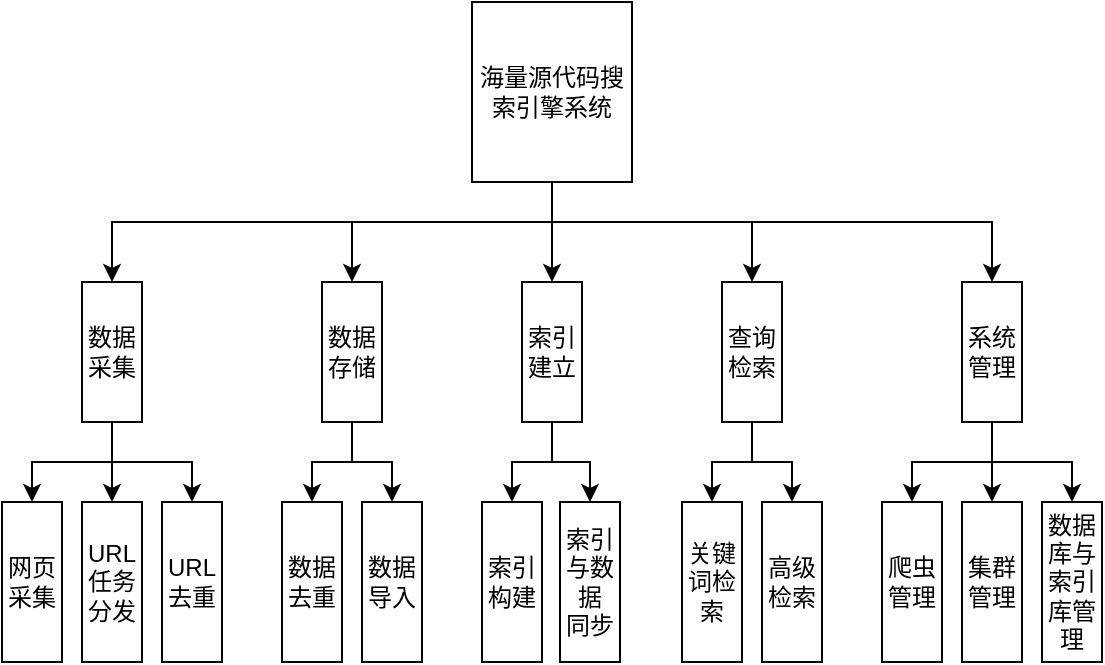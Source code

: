 <mxfile version="20.3.0" type="github">
  <diagram id="Qek8na-ewpHqfRSx6xFg" name="第 1 页">
    <mxGraphModel dx="1090" dy="455" grid="1" gridSize="10" guides="1" tooltips="1" connect="1" arrows="1" fold="1" page="1" pageScale="1" pageWidth="827" pageHeight="1169" math="0" shadow="0">
      <root>
        <mxCell id="0" />
        <mxCell id="1" parent="0" />
        <mxCell id="V_g7C5P6OYZNcfV3Ak9o-60" value="" style="edgeStyle=orthogonalEdgeStyle;rounded=0;orthogonalLoop=1;jettySize=auto;html=1;" edge="1" parent="1" source="V_g7C5P6OYZNcfV3Ak9o-1" target="V_g7C5P6OYZNcfV3Ak9o-4">
          <mxGeometry relative="1" as="geometry" />
        </mxCell>
        <mxCell id="V_g7C5P6OYZNcfV3Ak9o-1" value="海量源代码搜索引擎系统" style="rounded=0;whiteSpace=wrap;html=1;direction=east;" vertex="1" parent="1">
          <mxGeometry x="335" y="40" width="80" height="90" as="geometry" />
        </mxCell>
        <mxCell id="V_g7C5P6OYZNcfV3Ak9o-2" value="数据采集" style="rounded=0;whiteSpace=wrap;html=1;direction=south;" vertex="1" parent="1">
          <mxGeometry x="140" y="180" width="30" height="70" as="geometry" />
        </mxCell>
        <mxCell id="V_g7C5P6OYZNcfV3Ak9o-51" value="" style="edgeStyle=orthogonalEdgeStyle;rounded=0;orthogonalLoop=1;jettySize=auto;html=1;" edge="1" parent="1" source="V_g7C5P6OYZNcfV3Ak9o-3" target="V_g7C5P6OYZNcfV3Ak9o-11">
          <mxGeometry relative="1" as="geometry" />
        </mxCell>
        <mxCell id="V_g7C5P6OYZNcfV3Ak9o-3" value="数据存储" style="rounded=0;whiteSpace=wrap;html=1;direction=south;" vertex="1" parent="1">
          <mxGeometry x="260" y="180" width="30" height="70" as="geometry" />
        </mxCell>
        <mxCell id="V_g7C5P6OYZNcfV3Ak9o-53" value="" style="edgeStyle=orthogonalEdgeStyle;rounded=0;orthogonalLoop=1;jettySize=auto;html=1;" edge="1" parent="1" source="V_g7C5P6OYZNcfV3Ak9o-4" target="V_g7C5P6OYZNcfV3Ak9o-13">
          <mxGeometry relative="1" as="geometry" />
        </mxCell>
        <mxCell id="V_g7C5P6OYZNcfV3Ak9o-4" value="索引建立" style="rounded=0;whiteSpace=wrap;html=1;direction=south;" vertex="1" parent="1">
          <mxGeometry x="360" y="180" width="30" height="70" as="geometry" />
        </mxCell>
        <mxCell id="V_g7C5P6OYZNcfV3Ak9o-6" value="系统管理" style="rounded=0;whiteSpace=wrap;html=1;direction=south;" vertex="1" parent="1">
          <mxGeometry x="580" y="180" width="30" height="70" as="geometry" />
        </mxCell>
        <mxCell id="V_g7C5P6OYZNcfV3Ak9o-7" value="网页采集" style="rounded=0;whiteSpace=wrap;html=1;direction=south;" vertex="1" parent="1">
          <mxGeometry x="100" y="290" width="30" height="80" as="geometry" />
        </mxCell>
        <mxCell id="V_g7C5P6OYZNcfV3Ak9o-8" value="URL任务分发" style="rounded=0;whiteSpace=wrap;html=1;direction=south;" vertex="1" parent="1">
          <mxGeometry x="140" y="290" width="30" height="80" as="geometry" />
        </mxCell>
        <mxCell id="V_g7C5P6OYZNcfV3Ak9o-9" value="URL去重" style="rounded=0;whiteSpace=wrap;html=1;direction=south;" vertex="1" parent="1">
          <mxGeometry x="180" y="290" width="30" height="80" as="geometry" />
        </mxCell>
        <mxCell id="V_g7C5P6OYZNcfV3Ak9o-10" value="数据去重" style="rounded=0;whiteSpace=wrap;html=1;direction=south;" vertex="1" parent="1">
          <mxGeometry x="240" y="290" width="30" height="80" as="geometry" />
        </mxCell>
        <mxCell id="V_g7C5P6OYZNcfV3Ak9o-11" value="数据导入" style="rounded=0;whiteSpace=wrap;html=1;direction=south;" vertex="1" parent="1">
          <mxGeometry x="280" y="290" width="30" height="80" as="geometry" />
        </mxCell>
        <mxCell id="V_g7C5P6OYZNcfV3Ak9o-12" value="索引构建" style="rounded=0;whiteSpace=wrap;html=1;direction=south;" vertex="1" parent="1">
          <mxGeometry x="340" y="290" width="30" height="80" as="geometry" />
        </mxCell>
        <mxCell id="V_g7C5P6OYZNcfV3Ak9o-13" value="索引与数据&lt;br&gt;同步" style="rounded=0;whiteSpace=wrap;html=1;direction=south;" vertex="1" parent="1">
          <mxGeometry x="379" y="290" width="30" height="80" as="geometry" />
        </mxCell>
        <mxCell id="V_g7C5P6OYZNcfV3Ak9o-14" value="爬虫管理" style="rounded=0;whiteSpace=wrap;html=1;direction=south;" vertex="1" parent="1">
          <mxGeometry x="540" y="290" width="30" height="80" as="geometry" />
        </mxCell>
        <mxCell id="V_g7C5P6OYZNcfV3Ak9o-15" value="集群管理" style="rounded=0;whiteSpace=wrap;html=1;direction=south;" vertex="1" parent="1">
          <mxGeometry x="580" y="290" width="30" height="80" as="geometry" />
        </mxCell>
        <mxCell id="V_g7C5P6OYZNcfV3Ak9o-16" value="数据库与索引库管理" style="rounded=0;whiteSpace=wrap;html=1;direction=south;" vertex="1" parent="1">
          <mxGeometry x="620" y="290" width="30" height="80" as="geometry" />
        </mxCell>
        <mxCell id="V_g7C5P6OYZNcfV3Ak9o-31" value="查询检索" style="rounded=0;whiteSpace=wrap;html=1;direction=south;" vertex="1" parent="1">
          <mxGeometry x="460" y="180" width="30" height="70" as="geometry" />
        </mxCell>
        <mxCell id="V_g7C5P6OYZNcfV3Ak9o-32" value="关键词检索" style="rounded=0;whiteSpace=wrap;html=1;direction=south;" vertex="1" parent="1">
          <mxGeometry x="440" y="290" width="30" height="80" as="geometry" />
        </mxCell>
        <mxCell id="V_g7C5P6OYZNcfV3Ak9o-33" value="高级检索" style="rounded=0;whiteSpace=wrap;html=1;direction=south;" vertex="1" parent="1">
          <mxGeometry x="480" y="290" width="30" height="80" as="geometry" />
        </mxCell>
        <mxCell id="V_g7C5P6OYZNcfV3Ak9o-47" value="" style="endArrow=classic;html=1;rounded=0;exitX=1;exitY=0.5;exitDx=0;exitDy=0;entryX=0;entryY=0.5;entryDx=0;entryDy=0;" edge="1" parent="1" source="V_g7C5P6OYZNcfV3Ak9o-2" target="V_g7C5P6OYZNcfV3Ak9o-8">
          <mxGeometry width="50" height="50" relative="1" as="geometry">
            <mxPoint x="390" y="250" as="sourcePoint" />
            <mxPoint x="440" y="200" as="targetPoint" />
          </mxGeometry>
        </mxCell>
        <mxCell id="V_g7C5P6OYZNcfV3Ak9o-48" value="" style="endArrow=classic;html=1;rounded=0;exitX=1;exitY=0.5;exitDx=0;exitDy=0;entryX=0;entryY=0.5;entryDx=0;entryDy=0;" edge="1" parent="1" source="V_g7C5P6OYZNcfV3Ak9o-2" target="V_g7C5P6OYZNcfV3Ak9o-7">
          <mxGeometry width="50" height="50" relative="1" as="geometry">
            <mxPoint x="390" y="250" as="sourcePoint" />
            <mxPoint x="440" y="200" as="targetPoint" />
            <Array as="points">
              <mxPoint x="155" y="270" />
              <mxPoint x="115" y="270" />
            </Array>
          </mxGeometry>
        </mxCell>
        <mxCell id="V_g7C5P6OYZNcfV3Ak9o-50" value="" style="endArrow=classic;html=1;rounded=0;exitX=1;exitY=0.5;exitDx=0;exitDy=0;entryX=0;entryY=0.5;entryDx=0;entryDy=0;" edge="1" parent="1" source="V_g7C5P6OYZNcfV3Ak9o-2" target="V_g7C5P6OYZNcfV3Ak9o-9">
          <mxGeometry width="50" height="50" relative="1" as="geometry">
            <mxPoint x="390" y="250" as="sourcePoint" />
            <mxPoint x="440" y="200" as="targetPoint" />
            <Array as="points">
              <mxPoint x="155" y="270" />
              <mxPoint x="195" y="270" />
            </Array>
          </mxGeometry>
        </mxCell>
        <mxCell id="V_g7C5P6OYZNcfV3Ak9o-52" value="" style="endArrow=classic;html=1;rounded=0;exitX=1;exitY=0.5;exitDx=0;exitDy=0;entryX=0;entryY=0.5;entryDx=0;entryDy=0;" edge="1" parent="1" source="V_g7C5P6OYZNcfV3Ak9o-3" target="V_g7C5P6OYZNcfV3Ak9o-10">
          <mxGeometry width="50" height="50" relative="1" as="geometry">
            <mxPoint x="390" y="320" as="sourcePoint" />
            <mxPoint x="450" y="260" as="targetPoint" />
            <Array as="points">
              <mxPoint x="275" y="270" />
              <mxPoint x="255" y="270" />
            </Array>
          </mxGeometry>
        </mxCell>
        <mxCell id="V_g7C5P6OYZNcfV3Ak9o-54" value="" style="endArrow=classic;html=1;rounded=0;exitX=1;exitY=0.5;exitDx=0;exitDy=0;entryX=0;entryY=0.5;entryDx=0;entryDy=0;" edge="1" parent="1" source="V_g7C5P6OYZNcfV3Ak9o-4" target="V_g7C5P6OYZNcfV3Ak9o-12">
          <mxGeometry width="50" height="50" relative="1" as="geometry">
            <mxPoint x="390" y="320" as="sourcePoint" />
            <mxPoint x="440" y="270" as="targetPoint" />
            <Array as="points">
              <mxPoint x="375" y="270" />
              <mxPoint x="355" y="270" />
            </Array>
          </mxGeometry>
        </mxCell>
        <mxCell id="V_g7C5P6OYZNcfV3Ak9o-55" value="" style="endArrow=classic;html=1;rounded=0;exitX=1;exitY=0.5;exitDx=0;exitDy=0;entryX=0;entryY=0.5;entryDx=0;entryDy=0;" edge="1" parent="1" source="V_g7C5P6OYZNcfV3Ak9o-31" target="V_g7C5P6OYZNcfV3Ak9o-32">
          <mxGeometry width="50" height="50" relative="1" as="geometry">
            <mxPoint x="390" y="320" as="sourcePoint" />
            <mxPoint x="440" y="270" as="targetPoint" />
            <Array as="points">
              <mxPoint x="475" y="270" />
              <mxPoint x="455" y="270" />
            </Array>
          </mxGeometry>
        </mxCell>
        <mxCell id="V_g7C5P6OYZNcfV3Ak9o-56" value="" style="endArrow=classic;html=1;rounded=0;exitX=1;exitY=0.5;exitDx=0;exitDy=0;entryX=0;entryY=0.5;entryDx=0;entryDy=0;" edge="1" parent="1" source="V_g7C5P6OYZNcfV3Ak9o-31" target="V_g7C5P6OYZNcfV3Ak9o-33">
          <mxGeometry width="50" height="50" relative="1" as="geometry">
            <mxPoint x="390" y="320" as="sourcePoint" />
            <mxPoint x="440" y="270" as="targetPoint" />
            <Array as="points">
              <mxPoint x="475" y="270" />
              <mxPoint x="495" y="270" />
            </Array>
          </mxGeometry>
        </mxCell>
        <mxCell id="V_g7C5P6OYZNcfV3Ak9o-57" value="" style="endArrow=classic;html=1;rounded=0;exitX=1;exitY=0.5;exitDx=0;exitDy=0;entryX=0;entryY=0.5;entryDx=0;entryDy=0;" edge="1" parent="1" source="V_g7C5P6OYZNcfV3Ak9o-6" target="V_g7C5P6OYZNcfV3Ak9o-15">
          <mxGeometry width="50" height="50" relative="1" as="geometry">
            <mxPoint x="390" y="320" as="sourcePoint" />
            <mxPoint x="440" y="270" as="targetPoint" />
          </mxGeometry>
        </mxCell>
        <mxCell id="V_g7C5P6OYZNcfV3Ak9o-58" value="" style="endArrow=classic;html=1;rounded=0;exitX=1;exitY=0.5;exitDx=0;exitDy=0;entryX=0;entryY=0.5;entryDx=0;entryDy=0;" edge="1" parent="1" source="V_g7C5P6OYZNcfV3Ak9o-6" target="V_g7C5P6OYZNcfV3Ak9o-14">
          <mxGeometry width="50" height="50" relative="1" as="geometry">
            <mxPoint x="390" y="320" as="sourcePoint" />
            <mxPoint x="440" y="270" as="targetPoint" />
            <Array as="points">
              <mxPoint x="595" y="270" />
              <mxPoint x="555" y="270" />
            </Array>
          </mxGeometry>
        </mxCell>
        <mxCell id="V_g7C5P6OYZNcfV3Ak9o-59" value="" style="endArrow=classic;html=1;rounded=0;exitX=1;exitY=0.5;exitDx=0;exitDy=0;entryX=0;entryY=0.5;entryDx=0;entryDy=0;" edge="1" parent="1" source="V_g7C5P6OYZNcfV3Ak9o-6" target="V_g7C5P6OYZNcfV3Ak9o-16">
          <mxGeometry width="50" height="50" relative="1" as="geometry">
            <mxPoint x="390" y="320" as="sourcePoint" />
            <mxPoint x="440" y="270" as="targetPoint" />
            <Array as="points">
              <mxPoint x="595" y="270" />
              <mxPoint x="635" y="270" />
            </Array>
          </mxGeometry>
        </mxCell>
        <mxCell id="V_g7C5P6OYZNcfV3Ak9o-61" value="" style="endArrow=classic;html=1;rounded=0;exitX=0.5;exitY=1;exitDx=0;exitDy=0;entryX=0;entryY=0.5;entryDx=0;entryDy=0;" edge="1" parent="1" source="V_g7C5P6OYZNcfV3Ak9o-1" target="V_g7C5P6OYZNcfV3Ak9o-2">
          <mxGeometry width="50" height="50" relative="1" as="geometry">
            <mxPoint x="390" y="230" as="sourcePoint" />
            <mxPoint x="440" y="180" as="targetPoint" />
            <Array as="points">
              <mxPoint x="375" y="150" />
              <mxPoint x="155" y="150" />
            </Array>
          </mxGeometry>
        </mxCell>
        <mxCell id="V_g7C5P6OYZNcfV3Ak9o-62" value="" style="endArrow=classic;html=1;rounded=0;exitX=0.5;exitY=1;exitDx=0;exitDy=0;entryX=0;entryY=0.5;entryDx=0;entryDy=0;" edge="1" parent="1" source="V_g7C5P6OYZNcfV3Ak9o-1" target="V_g7C5P6OYZNcfV3Ak9o-3">
          <mxGeometry width="50" height="50" relative="1" as="geometry">
            <mxPoint x="390" y="230" as="sourcePoint" />
            <mxPoint x="440" y="180" as="targetPoint" />
            <Array as="points">
              <mxPoint x="375" y="150" />
              <mxPoint x="275" y="150" />
            </Array>
          </mxGeometry>
        </mxCell>
        <mxCell id="V_g7C5P6OYZNcfV3Ak9o-63" value="" style="endArrow=classic;html=1;rounded=0;exitX=0.5;exitY=1;exitDx=0;exitDy=0;entryX=0;entryY=0.5;entryDx=0;entryDy=0;" edge="1" parent="1" source="V_g7C5P6OYZNcfV3Ak9o-1" target="V_g7C5P6OYZNcfV3Ak9o-31">
          <mxGeometry width="50" height="50" relative="1" as="geometry">
            <mxPoint x="390" y="240" as="sourcePoint" />
            <mxPoint x="440" y="190" as="targetPoint" />
            <Array as="points">
              <mxPoint x="375" y="150" />
              <mxPoint x="475" y="150" />
            </Array>
          </mxGeometry>
        </mxCell>
        <mxCell id="V_g7C5P6OYZNcfV3Ak9o-64" value="" style="endArrow=classic;html=1;rounded=0;exitX=0.5;exitY=1;exitDx=0;exitDy=0;entryX=0;entryY=0.5;entryDx=0;entryDy=0;" edge="1" parent="1" source="V_g7C5P6OYZNcfV3Ak9o-1" target="V_g7C5P6OYZNcfV3Ak9o-6">
          <mxGeometry width="50" height="50" relative="1" as="geometry">
            <mxPoint x="390" y="240" as="sourcePoint" />
            <mxPoint x="440" y="190" as="targetPoint" />
            <Array as="points">
              <mxPoint x="375" y="150" />
              <mxPoint x="595" y="150" />
            </Array>
          </mxGeometry>
        </mxCell>
      </root>
    </mxGraphModel>
  </diagram>
</mxfile>
